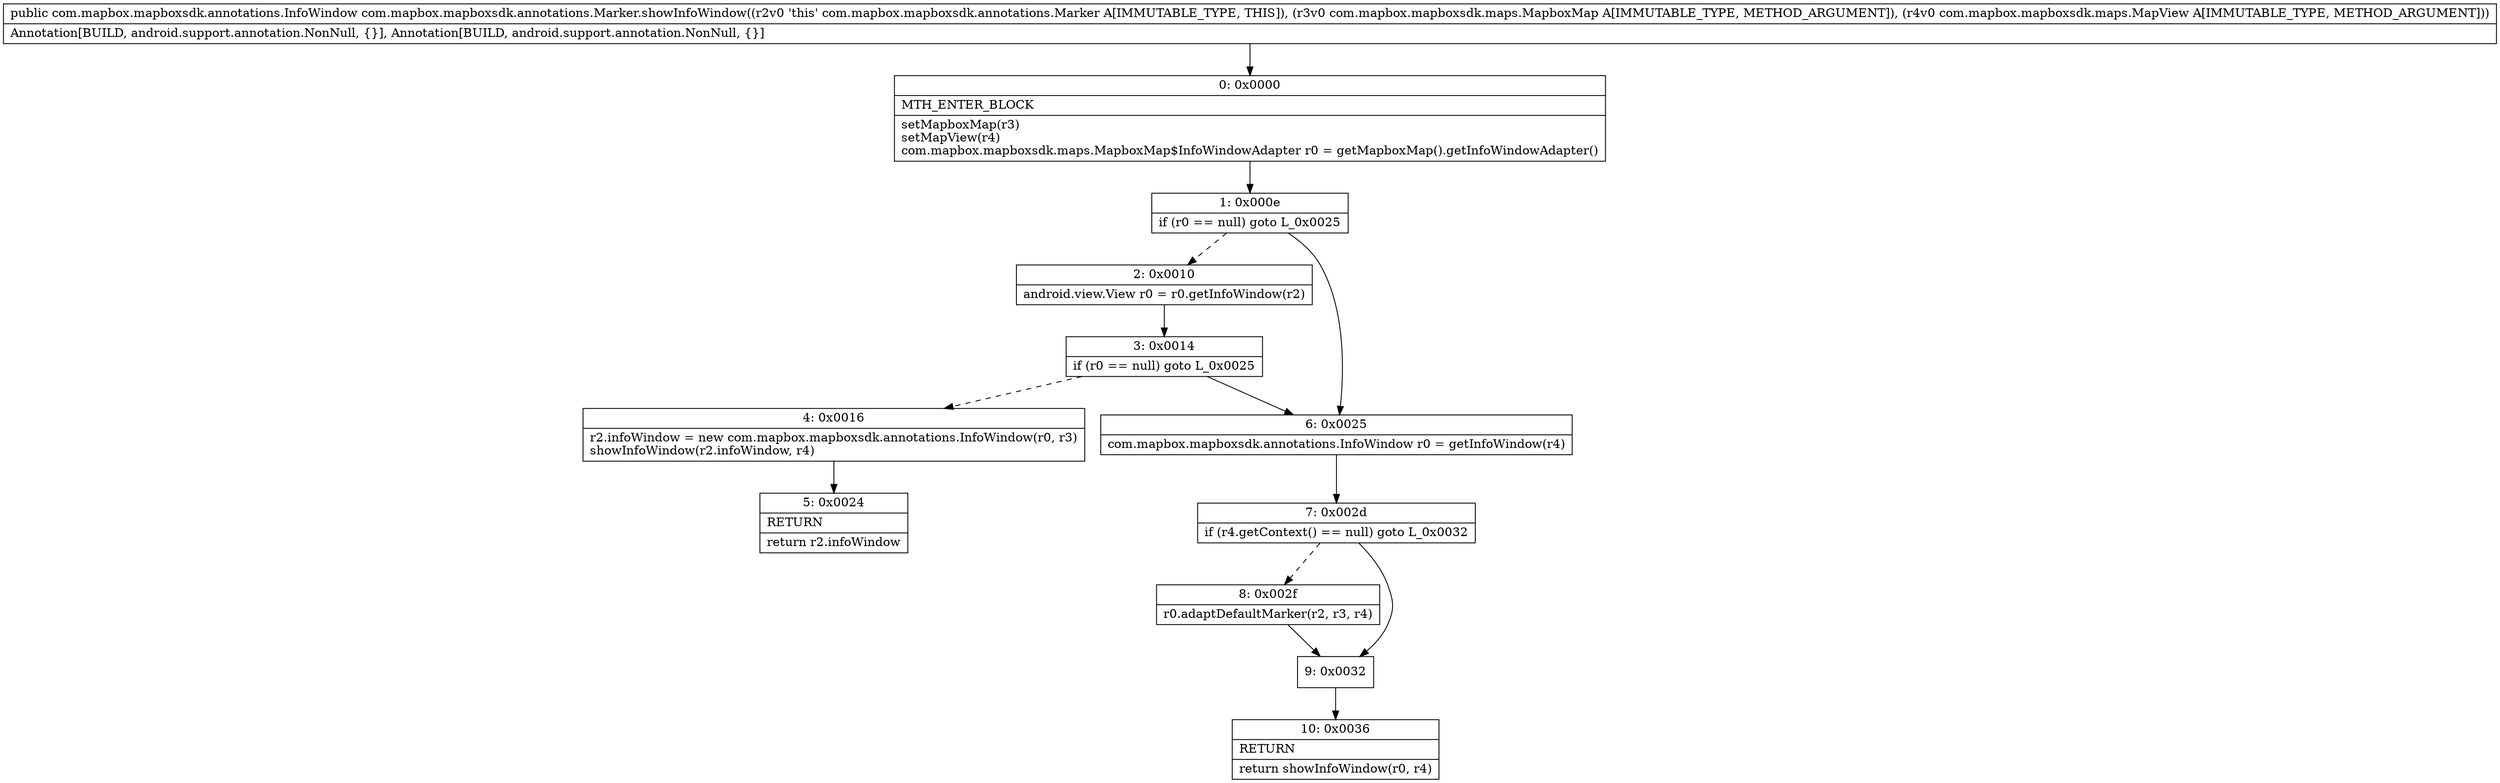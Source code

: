 digraph "CFG forcom.mapbox.mapboxsdk.annotations.Marker.showInfoWindow(Lcom\/mapbox\/mapboxsdk\/maps\/MapboxMap;Lcom\/mapbox\/mapboxsdk\/maps\/MapView;)Lcom\/mapbox\/mapboxsdk\/annotations\/InfoWindow;" {
Node_0 [shape=record,label="{0\:\ 0x0000|MTH_ENTER_BLOCK\l|setMapboxMap(r3)\lsetMapView(r4)\lcom.mapbox.mapboxsdk.maps.MapboxMap$InfoWindowAdapter r0 = getMapboxMap().getInfoWindowAdapter()\l}"];
Node_1 [shape=record,label="{1\:\ 0x000e|if (r0 == null) goto L_0x0025\l}"];
Node_2 [shape=record,label="{2\:\ 0x0010|android.view.View r0 = r0.getInfoWindow(r2)\l}"];
Node_3 [shape=record,label="{3\:\ 0x0014|if (r0 == null) goto L_0x0025\l}"];
Node_4 [shape=record,label="{4\:\ 0x0016|r2.infoWindow = new com.mapbox.mapboxsdk.annotations.InfoWindow(r0, r3)\lshowInfoWindow(r2.infoWindow, r4)\l}"];
Node_5 [shape=record,label="{5\:\ 0x0024|RETURN\l|return r2.infoWindow\l}"];
Node_6 [shape=record,label="{6\:\ 0x0025|com.mapbox.mapboxsdk.annotations.InfoWindow r0 = getInfoWindow(r4)\l}"];
Node_7 [shape=record,label="{7\:\ 0x002d|if (r4.getContext() == null) goto L_0x0032\l}"];
Node_8 [shape=record,label="{8\:\ 0x002f|r0.adaptDefaultMarker(r2, r3, r4)\l}"];
Node_9 [shape=record,label="{9\:\ 0x0032}"];
Node_10 [shape=record,label="{10\:\ 0x0036|RETURN\l|return showInfoWindow(r0, r4)\l}"];
MethodNode[shape=record,label="{public com.mapbox.mapboxsdk.annotations.InfoWindow com.mapbox.mapboxsdk.annotations.Marker.showInfoWindow((r2v0 'this' com.mapbox.mapboxsdk.annotations.Marker A[IMMUTABLE_TYPE, THIS]), (r3v0 com.mapbox.mapboxsdk.maps.MapboxMap A[IMMUTABLE_TYPE, METHOD_ARGUMENT]), (r4v0 com.mapbox.mapboxsdk.maps.MapView A[IMMUTABLE_TYPE, METHOD_ARGUMENT]))  | Annotation[BUILD, android.support.annotation.NonNull, \{\}], Annotation[BUILD, android.support.annotation.NonNull, \{\}]\l}"];
MethodNode -> Node_0;
Node_0 -> Node_1;
Node_1 -> Node_2[style=dashed];
Node_1 -> Node_6;
Node_2 -> Node_3;
Node_3 -> Node_4[style=dashed];
Node_3 -> Node_6;
Node_4 -> Node_5;
Node_6 -> Node_7;
Node_7 -> Node_8[style=dashed];
Node_7 -> Node_9;
Node_8 -> Node_9;
Node_9 -> Node_10;
}

